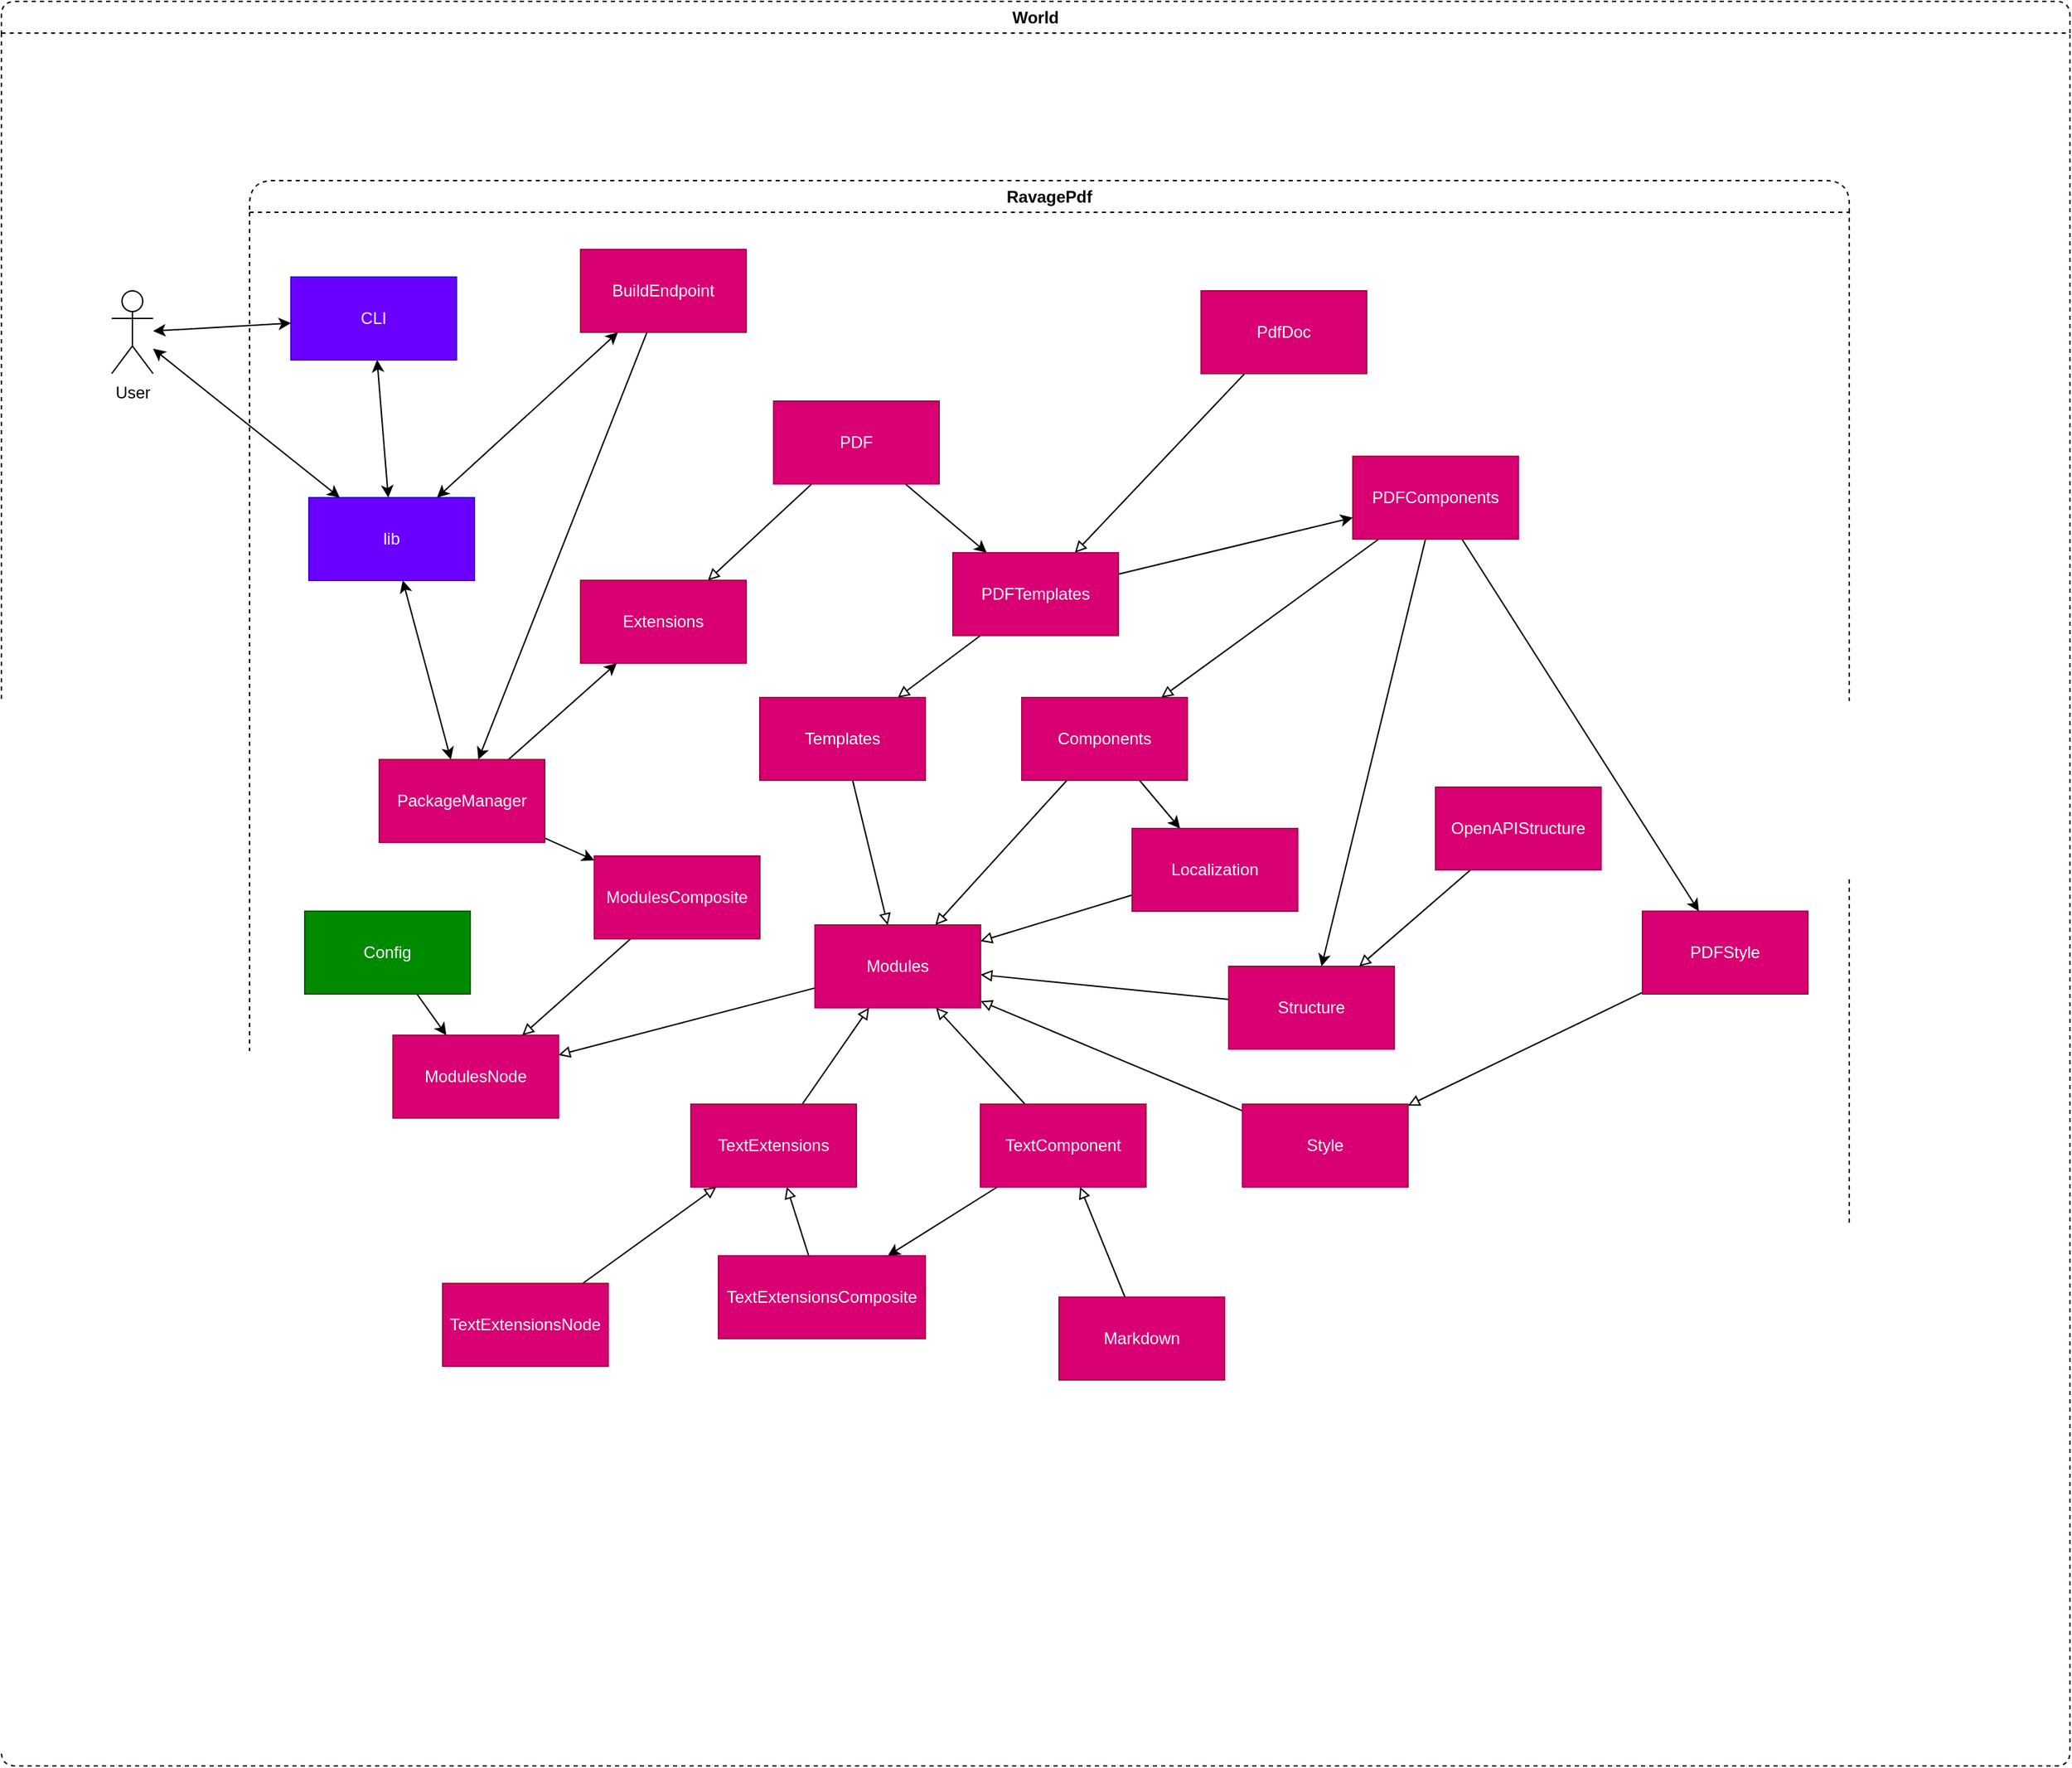<mxfile>
    <diagram id="nzM_sdFMAI_WRHULUOGO" name="Page-1">
        <mxGraphModel dx="1620" dy="1091" grid="1" gridSize="10" guides="1" tooltips="1" connect="1" arrows="1" fold="1" page="1" pageScale="1" pageWidth="827" pageHeight="1169" math="0" shadow="0">
            <root>
                <mxCell id="0"/>
                <mxCell id="1" parent="0"/>
                <mxCell id="4" value="World" style="swimlane;whiteSpace=wrap;html=1;rounded=1;dashed=1;swimlaneFillColor=default;" vertex="1" parent="1">
                    <mxGeometry x="70" y="100" width="1500" height="1280" as="geometry"/>
                </mxCell>
                <mxCell id="2" value="RavagePdf" style="swimlane;whiteSpace=wrap;html=1;dashed=1;swimlaneFillColor=default;rounded=1;arcSize=25;" vertex="1" parent="4">
                    <mxGeometry x="180" y="130" width="1160" height="1040" as="geometry"/>
                </mxCell>
                <mxCell id="9" style="edgeStyle=none;html=1;startArrow=classic;startFill=1;" edge="1" parent="2" source="5" target="6">
                    <mxGeometry relative="1" as="geometry"/>
                </mxCell>
                <mxCell id="5" value="CLI" style="rounded=0;whiteSpace=wrap;html=1;fillColor=#6a00ff;fontColor=#ffffff;strokeColor=#3700CC;" vertex="1" parent="2">
                    <mxGeometry x="30" y="70" width="120" height="60" as="geometry"/>
                </mxCell>
                <mxCell id="58" style="edgeStyle=none;html=1;startArrow=classic;startFill=1;" edge="1" parent="2" source="6" target="57">
                    <mxGeometry relative="1" as="geometry"/>
                </mxCell>
                <mxCell id="161" style="edgeStyle=none;html=1;startArrow=classic;startFill=1;endArrow=classic;endFill=1;" edge="1" parent="2" source="6" target="24">
                    <mxGeometry relative="1" as="geometry"/>
                </mxCell>
                <mxCell id="6" value="lib" style="rounded=0;whiteSpace=wrap;html=1;fillColor=#6a00ff;fontColor=#ffffff;strokeColor=#3700CC;" vertex="1" parent="2">
                    <mxGeometry x="43" y="230" width="120" height="60" as="geometry"/>
                </mxCell>
                <mxCell id="88" style="edgeStyle=none;html=1;startArrow=none;startFill=0;" edge="1" parent="2" source="13" target="20">
                    <mxGeometry relative="1" as="geometry"/>
                </mxCell>
                <mxCell id="109" style="edgeStyle=none;html=1;startArrow=none;startFill=0;endArrow=block;endFill=0;" edge="1" parent="2" source="13" target="84">
                    <mxGeometry relative="1" as="geometry"/>
                </mxCell>
                <mxCell id="13" value="PDF" style="rounded=0;whiteSpace=wrap;html=1;fillColor=#d80073;fontColor=#ffffff;strokeColor=#A50040;" vertex="1" parent="2">
                    <mxGeometry x="380" y="160" width="120" height="60" as="geometry"/>
                </mxCell>
                <mxCell id="97" style="edgeStyle=none;html=1;startArrow=none;startFill=0;" edge="1" parent="2" source="15" target="29">
                    <mxGeometry relative="1" as="geometry"/>
                </mxCell>
                <mxCell id="108" style="edgeStyle=none;html=1;startArrow=none;startFill=0;endArrow=block;endFill=0;" edge="1" parent="2" source="15" target="59">
                    <mxGeometry relative="1" as="geometry"/>
                </mxCell>
                <mxCell id="15" value="Components" style="rounded=0;whiteSpace=wrap;html=1;fillColor=#d80073;fontColor=#ffffff;strokeColor=#A50040;" vertex="1" parent="2">
                    <mxGeometry x="560" y="375" width="120" height="60" as="geometry"/>
                </mxCell>
                <mxCell id="110" style="edgeStyle=none;html=1;startArrow=none;startFill=0;endArrow=block;endFill=0;" edge="1" parent="2" source="17" target="20">
                    <mxGeometry relative="1" as="geometry"/>
                </mxCell>
                <mxCell id="17" value="PdfDoc" style="rounded=0;whiteSpace=wrap;html=1;fillColor=#d80073;fontColor=#ffffff;strokeColor=#A50040;" vertex="1" parent="2">
                    <mxGeometry x="690" y="80" width="120" height="60" as="geometry"/>
                </mxCell>
                <mxCell id="93" style="edgeStyle=none;html=1;startArrow=none;startFill=0;" edge="1" parent="2" source="20" target="74">
                    <mxGeometry relative="1" as="geometry"/>
                </mxCell>
                <mxCell id="160" style="edgeStyle=none;html=1;startArrow=none;startFill=0;endArrow=block;endFill=0;" edge="1" parent="2" source="20" target="49">
                    <mxGeometry relative="1" as="geometry"/>
                </mxCell>
                <mxCell id="20" value="PDFTemplates" style="rounded=0;whiteSpace=wrap;html=1;fillColor=#d80073;fontColor=#ffffff;strokeColor=#A50040;" vertex="1" parent="2">
                    <mxGeometry x="510" y="270" width="120" height="60" as="geometry"/>
                </mxCell>
                <mxCell id="79" style="edgeStyle=none;html=1;startArrow=none;startFill=0;" edge="1" parent="2" source="24" target="57">
                    <mxGeometry relative="1" as="geometry"/>
                </mxCell>
                <mxCell id="24" value="BuildEndpoint" style="rounded=0;whiteSpace=wrap;html=1;fillColor=#d80073;fontColor=#ffffff;strokeColor=#A50040;" vertex="1" parent="2">
                    <mxGeometry x="240" y="50" width="120" height="60" as="geometry"/>
                </mxCell>
                <mxCell id="101" style="edgeStyle=none;html=1;startArrow=none;startFill=0;endArrow=block;endFill=0;" edge="1" parent="2" source="29" target="59">
                    <mxGeometry relative="1" as="geometry"/>
                </mxCell>
                <mxCell id="29" value="Localization" style="rounded=0;whiteSpace=wrap;html=1;fillColor=#d80073;fontColor=#ffffff;strokeColor=#A50040;" vertex="1" parent="2">
                    <mxGeometry x="640" y="470" width="120" height="60" as="geometry"/>
                </mxCell>
                <mxCell id="103" style="edgeStyle=none;html=1;startArrow=none;startFill=0;endArrow=block;endFill=0;" edge="1" parent="2" source="37" target="59">
                    <mxGeometry relative="1" as="geometry"/>
                </mxCell>
                <mxCell id="37" value="Style" style="rounded=0;whiteSpace=wrap;html=1;fillColor=#d80073;fontColor=#ffffff;strokeColor=#A50040;" vertex="1" parent="2">
                    <mxGeometry x="720" y="670" width="120" height="60" as="geometry"/>
                </mxCell>
                <mxCell id="105" style="edgeStyle=none;html=1;startArrow=none;startFill=0;endArrow=block;endFill=0;" edge="1" parent="2" source="94" target="37">
                    <mxGeometry relative="1" as="geometry"/>
                </mxCell>
                <mxCell id="94" value="PDFStyle" style="rounded=0;whiteSpace=wrap;html=1;fillColor=#d80073;fontColor=#ffffff;strokeColor=#A50040;" vertex="1" parent="2">
                    <mxGeometry x="1010" y="530" width="120" height="60" as="geometry"/>
                </mxCell>
                <mxCell id="102" style="edgeStyle=none;html=1;startArrow=none;startFill=0;endArrow=block;endFill=0;" edge="1" parent="2" source="40" target="59">
                    <mxGeometry relative="1" as="geometry"/>
                </mxCell>
                <mxCell id="40" value="Structure" style="rounded=0;whiteSpace=wrap;html=1;fillColor=#d80073;fontColor=#ffffff;strokeColor=#A50040;" vertex="1" parent="2">
                    <mxGeometry x="710" y="570" width="120" height="60" as="geometry"/>
                </mxCell>
                <mxCell id="106" style="edgeStyle=none;html=1;startArrow=none;startFill=0;endArrow=block;endFill=0;" edge="1" parent="2" source="89" target="40">
                    <mxGeometry relative="1" as="geometry"/>
                </mxCell>
                <mxCell id="89" value="OpenAPIStructure" style="rounded=0;whiteSpace=wrap;html=1;fillColor=#d80073;fontColor=#ffffff;strokeColor=#A50040;" vertex="1" parent="2">
                    <mxGeometry x="860" y="440" width="120" height="60" as="geometry"/>
                </mxCell>
                <mxCell id="104" style="edgeStyle=none;html=1;startArrow=none;startFill=0;endArrow=block;endFill=0;" edge="1" parent="2" source="49" target="59">
                    <mxGeometry relative="1" as="geometry"/>
                </mxCell>
                <mxCell id="49" value="Templates" style="rounded=0;whiteSpace=wrap;html=1;fillColor=#d80073;fontColor=#ffffff;strokeColor=#A50040;" vertex="1" parent="2">
                    <mxGeometry x="370" y="375" width="120" height="60" as="geometry"/>
                </mxCell>
                <mxCell id="85" style="edgeStyle=none;html=1;startArrow=none;startFill=0;" edge="1" parent="2" source="57" target="84">
                    <mxGeometry relative="1" as="geometry"/>
                </mxCell>
                <mxCell id="157" style="edgeStyle=none;html=1;startArrow=none;startFill=0;endArrow=classic;endFill=1;" edge="1" parent="2" source="57" target="155">
                    <mxGeometry relative="1" as="geometry"/>
                </mxCell>
                <mxCell id="57" value="PackageManager" style="rounded=0;whiteSpace=wrap;html=1;fillColor=#d80073;fontColor=#ffffff;strokeColor=#A50040;" vertex="1" parent="2">
                    <mxGeometry x="94" y="420" width="120" height="60" as="geometry"/>
                </mxCell>
                <mxCell id="112" style="edgeStyle=none;html=1;startArrow=none;startFill=0;endArrow=block;endFill=0;" edge="1" parent="2" source="59" target="111">
                    <mxGeometry relative="1" as="geometry"/>
                </mxCell>
                <mxCell id="59" value="Modules" style="rounded=0;whiteSpace=wrap;html=1;fillColor=#d80073;fontColor=#ffffff;strokeColor=#A50040;" vertex="1" parent="2">
                    <mxGeometry x="410" y="540" width="120" height="60" as="geometry"/>
                </mxCell>
                <mxCell id="111" value="ModulesNode" style="rounded=0;whiteSpace=wrap;html=1;fillColor=#d80073;fontColor=#ffffff;strokeColor=#A50040;" vertex="1" parent="2">
                    <mxGeometry x="104" y="620" width="120" height="60" as="geometry"/>
                </mxCell>
                <mxCell id="156" style="edgeStyle=none;html=1;startArrow=none;startFill=0;endArrow=block;endFill=0;" edge="1" parent="2" source="155" target="111">
                    <mxGeometry relative="1" as="geometry"/>
                </mxCell>
                <mxCell id="155" value="ModulesComposite" style="rounded=0;whiteSpace=wrap;html=1;fillColor=#d80073;fontColor=#ffffff;strokeColor=#A50040;" vertex="1" parent="2">
                    <mxGeometry x="250" y="490" width="120" height="60" as="geometry"/>
                </mxCell>
                <mxCell id="91" style="edgeStyle=none;html=1;startArrow=none;startFill=0;" edge="1" parent="2" source="74" target="40">
                    <mxGeometry relative="1" as="geometry"/>
                </mxCell>
                <mxCell id="96" style="edgeStyle=none;html=1;startArrow=none;startFill=0;" edge="1" parent="2" source="74" target="94">
                    <mxGeometry relative="1" as="geometry"/>
                </mxCell>
                <mxCell id="107" style="edgeStyle=none;html=1;startArrow=none;startFill=0;endArrow=block;endFill=0;" edge="1" parent="2" source="74" target="15">
                    <mxGeometry relative="1" as="geometry"/>
                </mxCell>
                <mxCell id="74" value="PDFComponents" style="rounded=0;whiteSpace=wrap;html=1;fillColor=#d80073;fontColor=#ffffff;strokeColor=#A50040;" vertex="1" parent="2">
                    <mxGeometry x="800" y="200" width="120" height="60" as="geometry"/>
                </mxCell>
                <mxCell id="84" value="Extensions" style="rounded=0;whiteSpace=wrap;html=1;fillColor=#d80073;fontColor=#ffffff;strokeColor=#A50040;" vertex="1" parent="2">
                    <mxGeometry x="240" y="290" width="120" height="60" as="geometry"/>
                </mxCell>
                <mxCell id="175" style="edgeStyle=none;html=1;startArrow=none;startFill=0;endArrow=classic;endFill=1;" edge="1" parent="2" source="98" target="111">
                    <mxGeometry relative="1" as="geometry"/>
                </mxCell>
                <mxCell id="98" value="Config" style="rounded=0;whiteSpace=wrap;html=1;fillColor=#008a00;fontColor=#ffffff;strokeColor=#005700;" vertex="1" parent="2">
                    <mxGeometry x="40" y="530" width="120" height="60" as="geometry"/>
                </mxCell>
                <mxCell id="164" style="edgeStyle=none;html=1;startArrow=none;startFill=0;endArrow=block;endFill=0;" edge="1" parent="2" source="162" target="59">
                    <mxGeometry relative="1" as="geometry"/>
                </mxCell>
                <mxCell id="177" style="edgeStyle=none;html=1;startArrow=none;startFill=0;endArrow=classic;endFill=1;" edge="1" parent="2" source="162" target="172">
                    <mxGeometry relative="1" as="geometry"/>
                </mxCell>
                <mxCell id="162" value="TextComponent" style="rounded=0;whiteSpace=wrap;html=1;fillColor=#d80073;fontColor=#ffffff;strokeColor=#A50040;" vertex="1" parent="2">
                    <mxGeometry x="530" y="670" width="120" height="60" as="geometry"/>
                </mxCell>
                <mxCell id="166" style="edgeStyle=none;html=1;startArrow=none;startFill=0;endArrow=block;endFill=0;" edge="1" parent="2" source="165" target="162">
                    <mxGeometry relative="1" as="geometry"/>
                </mxCell>
                <mxCell id="165" value="Markdown" style="rounded=0;whiteSpace=wrap;html=1;fillColor=#d80073;fontColor=#ffffff;strokeColor=#A50040;" vertex="1" parent="2">
                    <mxGeometry x="587" y="810" width="120" height="60" as="geometry"/>
                </mxCell>
                <mxCell id="170" style="edgeStyle=none;html=1;startArrow=none;startFill=0;endArrow=block;endFill=0;" edge="1" parent="2" source="169" target="59">
                    <mxGeometry relative="1" as="geometry"/>
                </mxCell>
                <mxCell id="169" value="TextExtensions" style="rounded=0;whiteSpace=wrap;html=1;fillColor=#d80073;fontColor=#ffffff;strokeColor=#A50040;" vertex="1" parent="2">
                    <mxGeometry x="320" y="670" width="120" height="60" as="geometry"/>
                </mxCell>
                <mxCell id="174" style="edgeStyle=none;html=1;startArrow=none;startFill=0;endArrow=block;endFill=0;" edge="1" parent="2" source="171" target="169">
                    <mxGeometry relative="1" as="geometry"/>
                </mxCell>
                <mxCell id="171" value="TextExtensionsNode" style="rounded=0;whiteSpace=wrap;html=1;fillColor=#d80073;fontColor=#ffffff;strokeColor=#A50040;" vertex="1" parent="2">
                    <mxGeometry x="140" y="800" width="120" height="60" as="geometry"/>
                </mxCell>
                <mxCell id="173" style="edgeStyle=none;html=1;startArrow=none;startFill=0;endArrow=block;endFill=0;" edge="1" parent="2" source="172" target="169">
                    <mxGeometry relative="1" as="geometry"/>
                </mxCell>
                <mxCell id="172" value="TextExtensionsComposite" style="rounded=0;whiteSpace=wrap;html=1;fillColor=#d80073;fontColor=#ffffff;strokeColor=#A50040;" vertex="1" parent="2">
                    <mxGeometry x="340" y="780" width="150" height="60" as="geometry"/>
                </mxCell>
                <mxCell id="7" style="edgeStyle=none;html=1;startArrow=classic;startFill=1;" edge="1" parent="4" source="3" target="5">
                    <mxGeometry relative="1" as="geometry"/>
                </mxCell>
                <mxCell id="8" style="edgeStyle=none;html=1;startArrow=classic;startFill=1;" edge="1" parent="4" source="3" target="6">
                    <mxGeometry relative="1" as="geometry"/>
                </mxCell>
                <mxCell id="3" value="User" style="shape=umlActor;verticalLabelPosition=bottom;verticalAlign=top;html=1;outlineConnect=0;rounded=1;" vertex="1" parent="4">
                    <mxGeometry x="80" y="210" width="30" height="60" as="geometry"/>
                </mxCell>
            </root>
        </mxGraphModel>
    </diagram>
</mxfile>
